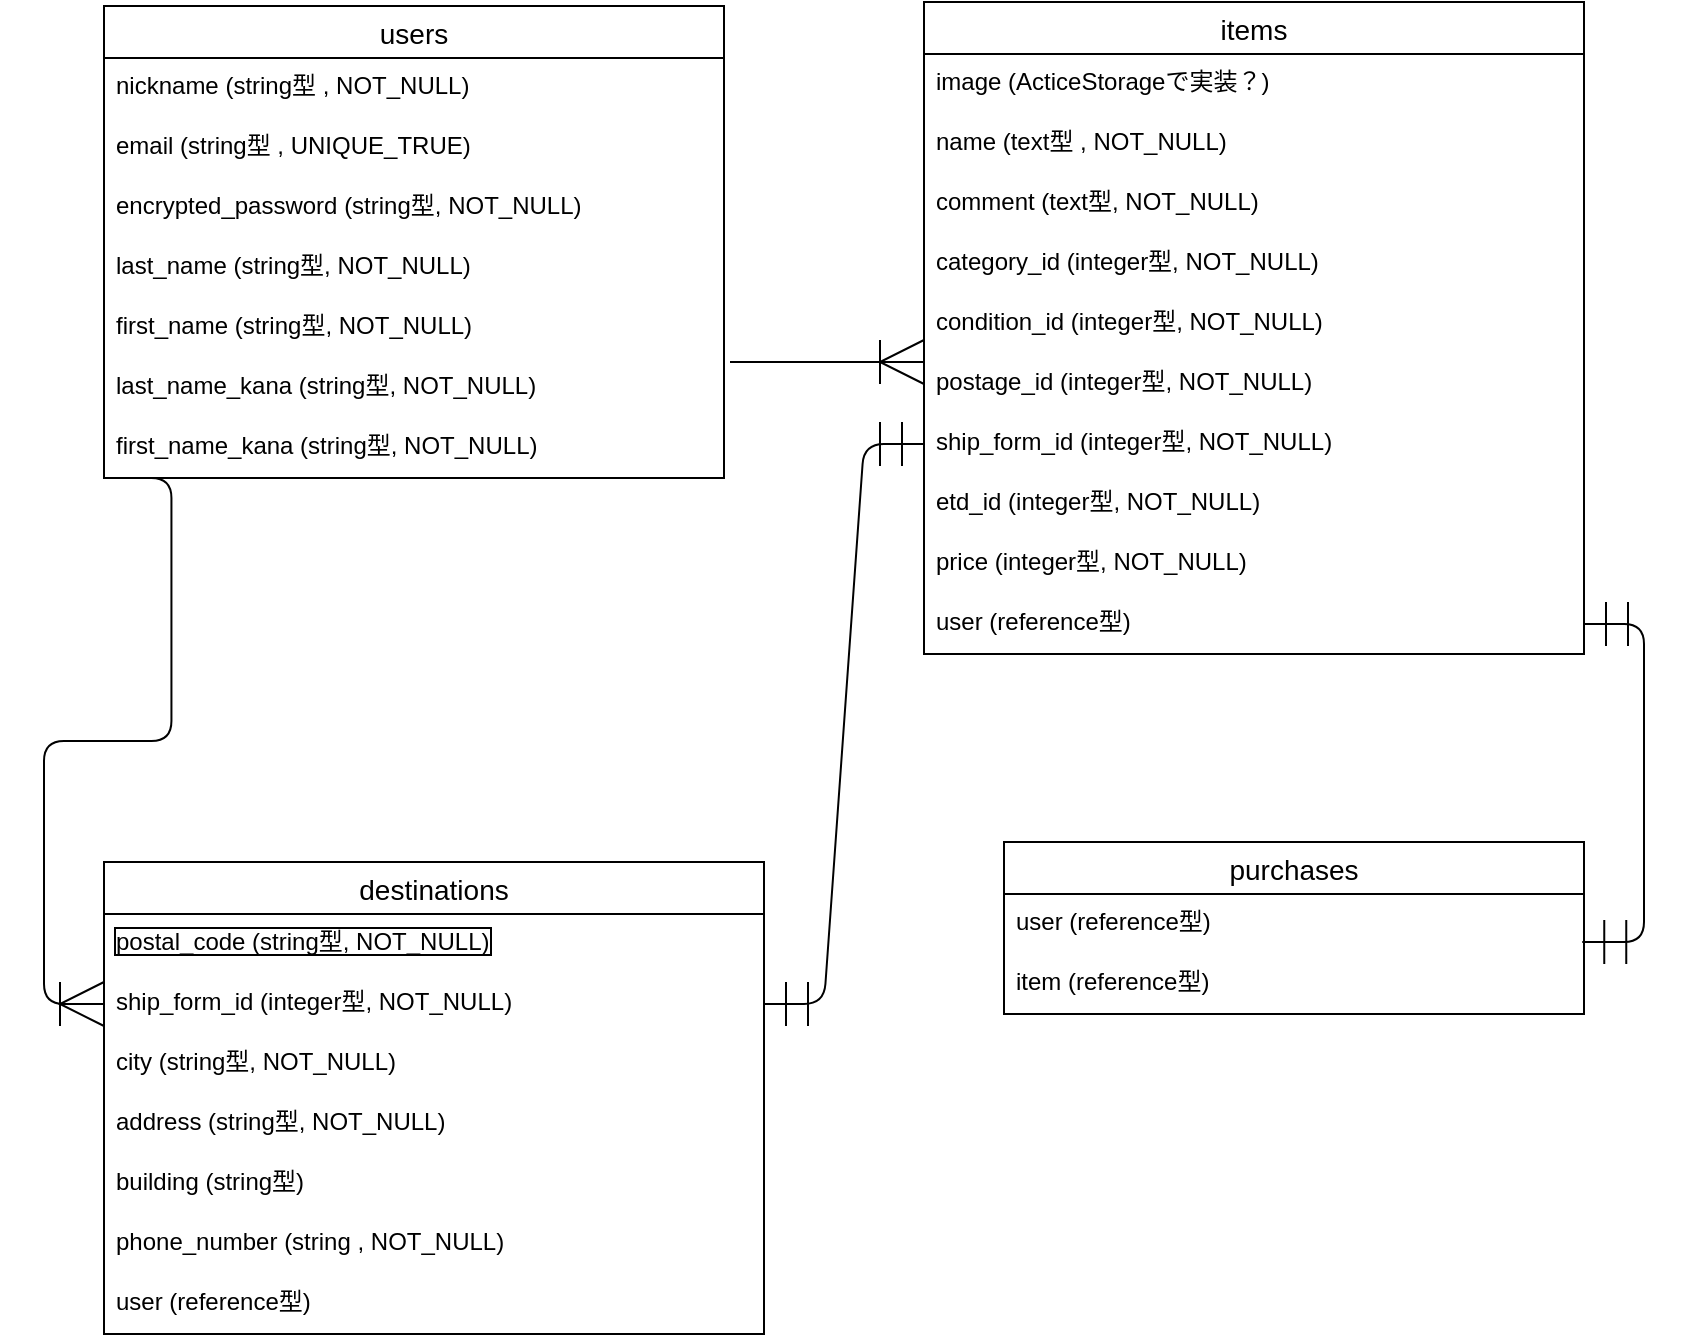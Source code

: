 <mxfile version="14.2.4" type="embed">
    <diagram id="oVMfPtNmBpE1I-Jup16u" name="ページ1">
        <mxGraphModel dx="1680" dy="932" grid="1" gridSize="10" guides="1" tooltips="1" connect="1" arrows="1" fold="1" page="1" pageScale="1" pageWidth="827" pageHeight="1169" background="none" math="0" shadow="0">
            <root>
                <mxCell id="0"/>
                <mxCell id="1" parent="0"/>
                <mxCell id="2" value="users" style="swimlane;fontStyle=0;childLayout=stackLayout;horizontal=1;startSize=26;horizontalStack=0;resizeParent=1;resizeParentMax=0;resizeLast=0;collapsible=1;marginBottom=0;align=center;fontSize=14;" parent="1" vertex="1">
                    <mxGeometry x="30" y="42" width="310" height="236" as="geometry"/>
                </mxCell>
                <mxCell id="3" value="nickname (string型 , NOT_NULL)" style="text;strokeColor=none;fillColor=none;spacingLeft=4;spacingRight=4;overflow=hidden;rotatable=0;points=[[0,0.5],[1,0.5]];portConstraint=eastwest;fontSize=12;" parent="2" vertex="1">
                    <mxGeometry y="26" width="310" height="30" as="geometry"/>
                </mxCell>
                <mxCell id="4" value="email (string型 , UNIQUE_TRUE)" style="text;strokeColor=none;fillColor=none;spacingLeft=4;spacingRight=4;overflow=hidden;rotatable=0;points=[[0,0.5],[1,0.5]];portConstraint=eastwest;fontSize=12;" parent="2" vertex="1">
                    <mxGeometry y="56" width="310" height="30" as="geometry"/>
                </mxCell>
                <mxCell id="5" value="encrypted_password (string型, NOT_NULL)" style="text;strokeColor=none;fillColor=none;spacingLeft=4;spacingRight=4;overflow=hidden;rotatable=0;points=[[0,0.5],[1,0.5]];portConstraint=eastwest;fontSize=12;" parent="2" vertex="1">
                    <mxGeometry y="86" width="310" height="30" as="geometry"/>
                </mxCell>
                <mxCell id="11" value="last_name (string型, NOT_NULL)" style="text;strokeColor=none;fillColor=none;spacingLeft=4;spacingRight=4;overflow=hidden;rotatable=0;points=[[0,0.5],[1,0.5]];portConstraint=eastwest;fontSize=12;" parent="2" vertex="1">
                    <mxGeometry y="116" width="310" height="30" as="geometry"/>
                </mxCell>
                <mxCell id="12" value="first_name (string型, NOT_NULL)" style="text;strokeColor=none;fillColor=none;spacingLeft=4;spacingRight=4;overflow=hidden;rotatable=0;points=[[0,0.5],[1,0.5]];portConstraint=eastwest;fontSize=12;" parent="2" vertex="1">
                    <mxGeometry y="146" width="310" height="30" as="geometry"/>
                </mxCell>
                <mxCell id="13" value="last_name_kana (string型, NOT_NULL)" style="text;strokeColor=none;fillColor=none;spacingLeft=4;spacingRight=4;overflow=hidden;rotatable=0;points=[[0,0.5],[1,0.5]];portConstraint=eastwest;fontSize=12;" parent="2" vertex="1">
                    <mxGeometry y="176" width="310" height="30" as="geometry"/>
                </mxCell>
                <mxCell id="14" value="first_name_kana (string型, NOT_NULL)" style="text;strokeColor=none;fillColor=none;spacingLeft=4;spacingRight=4;overflow=hidden;rotatable=0;points=[[0,0.5],[1,0.5]];portConstraint=eastwest;fontSize=12;" parent="2" vertex="1">
                    <mxGeometry y="206" width="310" height="30" as="geometry"/>
                </mxCell>
                <mxCell id="265" value="items" style="swimlane;fontStyle=0;childLayout=stackLayout;horizontal=1;startSize=26;horizontalStack=0;resizeParent=1;resizeParentMax=0;resizeLast=0;collapsible=1;marginBottom=0;align=center;fontSize=14;" parent="1" vertex="1">
                    <mxGeometry x="440" y="40" width="330" height="326" as="geometry"/>
                </mxCell>
                <mxCell id="266" value="image (ActiceStorageで実装？)" style="text;strokeColor=none;fillColor=none;spacingLeft=4;spacingRight=4;overflow=hidden;rotatable=0;points=[[0,0.5],[1,0.5]];portConstraint=eastwest;fontSize=12;" parent="265" vertex="1">
                    <mxGeometry y="26" width="330" height="30" as="geometry"/>
                </mxCell>
                <mxCell id="267" value="name (text型 , NOT_NULL)" style="text;strokeColor=none;fillColor=none;spacingLeft=4;spacingRight=4;overflow=hidden;rotatable=0;points=[[0,0.5],[1,0.5]];portConstraint=eastwest;fontSize=12;" parent="265" vertex="1">
                    <mxGeometry y="56" width="330" height="30" as="geometry"/>
                </mxCell>
                <mxCell id="268" value="comment (text型, NOT_NULL)" style="text;strokeColor=none;fillColor=none;spacingLeft=4;spacingRight=4;overflow=hidden;rotatable=0;points=[[0,0.5],[1,0.5]];portConstraint=eastwest;fontSize=12;" parent="265" vertex="1">
                    <mxGeometry y="86" width="330" height="30" as="geometry"/>
                </mxCell>
                <mxCell id="269" value="category_id (integer型, NOT_NULL)" style="text;strokeColor=none;fillColor=none;spacingLeft=4;spacingRight=4;overflow=hidden;rotatable=0;points=[[0,0.5],[1,0.5]];portConstraint=eastwest;fontSize=12;" parent="265" vertex="1">
                    <mxGeometry y="116" width="330" height="30" as="geometry"/>
                </mxCell>
                <mxCell id="270" value="condition_id (integer型, NOT_NULL)" style="text;strokeColor=none;fillColor=none;spacingLeft=4;spacingRight=4;overflow=hidden;rotatable=0;points=[[0,0.5],[1,0.5]];portConstraint=eastwest;fontSize=12;" parent="265" vertex="1">
                    <mxGeometry y="146" width="330" height="30" as="geometry"/>
                </mxCell>
                <mxCell id="271" value="postage_id (integer型, NOT_NULL)" style="text;strokeColor=none;fillColor=none;spacingLeft=4;spacingRight=4;overflow=hidden;rotatable=0;points=[[0,0.5],[1,0.5]];portConstraint=eastwest;fontSize=12;" parent="265" vertex="1">
                    <mxGeometry y="176" width="330" height="30" as="geometry"/>
                </mxCell>
                <mxCell id="272" value="ship_form_id (integer型, NOT_NULL)" style="text;strokeColor=none;fillColor=none;spacingLeft=4;spacingRight=4;overflow=hidden;rotatable=0;points=[[0,0.5],[1,0.5]];portConstraint=eastwest;fontSize=12;" parent="265" vertex="1">
                    <mxGeometry y="206" width="330" height="30" as="geometry"/>
                </mxCell>
                <mxCell id="273" value="etd_id (integer型, NOT_NULL)" style="text;strokeColor=none;fillColor=none;spacingLeft=4;spacingRight=4;overflow=hidden;rotatable=0;points=[[0,0.5],[1,0.5]];portConstraint=eastwest;fontSize=12;" parent="265" vertex="1">
                    <mxGeometry y="236" width="330" height="30" as="geometry"/>
                </mxCell>
                <mxCell id="274" value="price (integer型, NOT_NULL)" style="text;strokeColor=none;fillColor=none;spacingLeft=4;spacingRight=4;overflow=hidden;rotatable=0;points=[[0,0.5],[1,0.5]];portConstraint=eastwest;fontSize=12;" parent="265" vertex="1">
                    <mxGeometry y="266" width="330" height="30" as="geometry"/>
                </mxCell>
                <mxCell id="275" value="user (reference型)" style="text;strokeColor=none;fillColor=none;spacingLeft=4;spacingRight=4;overflow=hidden;rotatable=0;points=[[0,0.5],[1,0.5]];portConstraint=eastwest;fontSize=12;" parent="265" vertex="1">
                    <mxGeometry y="296" width="330" height="30" as="geometry"/>
                </mxCell>
                <mxCell id="276" value="destinations" style="swimlane;fontStyle=0;childLayout=stackLayout;horizontal=1;startSize=26;horizontalStack=0;resizeParent=1;resizeParentMax=0;resizeLast=0;collapsible=1;marginBottom=0;align=center;fontSize=14;" parent="1" vertex="1">
                    <mxGeometry x="30" y="470" width="330" height="236" as="geometry"/>
                </mxCell>
                <mxCell id="281" value="postal_code (string型, NOT_NULL)" style="text;strokeColor=none;fillColor=none;spacingLeft=4;spacingRight=4;overflow=hidden;rotatable=0;points=[[0,0.5],[1,0.5]];portConstraint=eastwest;fontSize=12;labelBorderColor=#000000;" parent="276" vertex="1">
                    <mxGeometry y="26" width="330" height="30" as="geometry"/>
                </mxCell>
                <mxCell id="282" value="ship_form_id (integer型, NOT_NULL)" style="text;strokeColor=none;fillColor=none;spacingLeft=4;spacingRight=4;overflow=hidden;rotatable=0;points=[[0,0.5],[1,0.5]];portConstraint=eastwest;fontSize=12;" parent="276" vertex="1">
                    <mxGeometry y="56" width="330" height="30" as="geometry"/>
                </mxCell>
                <mxCell id="283" value="city (string型, NOT_NULL)" style="text;strokeColor=none;fillColor=none;spacingLeft=4;spacingRight=4;overflow=hidden;rotatable=0;points=[[0,0.5],[1,0.5]];portConstraint=eastwest;fontSize=12;" parent="276" vertex="1">
                    <mxGeometry y="86" width="330" height="30" as="geometry"/>
                </mxCell>
                <mxCell id="284" value="address (string型, NOT_NULL)" style="text;strokeColor=none;fillColor=none;spacingLeft=4;spacingRight=4;overflow=hidden;rotatable=0;points=[[0,0.5],[1,0.5]];portConstraint=eastwest;fontSize=12;" parent="276" vertex="1">
                    <mxGeometry y="116" width="330" height="30" as="geometry"/>
                </mxCell>
                <mxCell id="285" value="building (string型)" style="text;strokeColor=none;fillColor=none;spacingLeft=4;spacingRight=4;overflow=hidden;rotatable=0;points=[[0,0.5],[1,0.5]];portConstraint=eastwest;fontSize=12;" parent="276" vertex="1">
                    <mxGeometry y="146" width="330" height="30" as="geometry"/>
                </mxCell>
                <mxCell id="287" value="phone_number (string , NOT_NULL)" style="text;strokeColor=none;fillColor=none;spacingLeft=4;spacingRight=4;overflow=hidden;rotatable=0;points=[[0,0.5],[1,0.5]];portConstraint=eastwest;fontSize=12;" parent="276" vertex="1">
                    <mxGeometry y="176" width="330" height="30" as="geometry"/>
                </mxCell>
                <mxCell id="286" value="user (reference型)" style="text;strokeColor=none;fillColor=none;spacingLeft=4;spacingRight=4;overflow=hidden;rotatable=0;points=[[0,0.5],[1,0.5]];portConstraint=eastwest;fontSize=12;" parent="276" vertex="1">
                    <mxGeometry y="206" width="330" height="30" as="geometry"/>
                </mxCell>
                <mxCell id="288" value="" style="edgeStyle=entityRelationEdgeStyle;fontSize=12;html=1;endArrow=ERoneToMany;strokeWidth=1;endSize=20;startSize=20;" parent="1" edge="1">
                    <mxGeometry width="100" height="100" relative="1" as="geometry">
                        <mxPoint x="343" y="220" as="sourcePoint"/>
                        <mxPoint x="440" y="220" as="targetPoint"/>
                    </mxGeometry>
                </mxCell>
                <mxCell id="290" value="" style="edgeStyle=entityRelationEdgeStyle;fontSize=12;html=1;endArrow=ERoneToMany;strokeWidth=1;entryX=0;entryY=0.5;entryDx=0;entryDy=0;endSize=20;exitX=0.012;exitY=1;exitDx=0;exitDy=0;exitPerimeter=0;" parent="1" edge="1" source="14">
                    <mxGeometry width="100" height="100" relative="1" as="geometry">
                        <mxPoint x="97" y="278" as="sourcePoint"/>
                        <mxPoint x="30" y="541" as="targetPoint"/>
                    </mxGeometry>
                </mxCell>
                <mxCell id="291" value="" style="edgeStyle=entityRelationEdgeStyle;fontSize=12;html=1;endArrow=ERmandOne;startArrow=ERmandOne;strokeWidth=1;endSize=20;startSize=20;exitX=1;exitY=0.5;exitDx=0;exitDy=0;entryX=0;entryY=0.5;entryDx=0;entryDy=0;" parent="1" target="272" edge="1">
                    <mxGeometry width="100" height="100" relative="1" as="geometry">
                        <mxPoint x="360" y="541" as="sourcePoint"/>
                        <mxPoint x="750" y="430" as="targetPoint"/>
                    </mxGeometry>
                </mxCell>
                <mxCell id="292" value="purchases" style="swimlane;fontStyle=0;childLayout=stackLayout;horizontal=1;startSize=26;horizontalStack=0;resizeParent=1;resizeParentMax=0;resizeLast=0;collapsible=1;marginBottom=0;align=center;fontSize=14;" vertex="1" parent="1">
                    <mxGeometry x="480" y="460" width="290" height="86" as="geometry"/>
                </mxCell>
                <mxCell id="303" value="user (reference型)" style="text;strokeColor=none;fillColor=none;spacingLeft=4;spacingRight=4;overflow=hidden;rotatable=0;points=[[0,0.5],[1,0.5]];portConstraint=eastwest;fontSize=12;" vertex="1" parent="292">
                    <mxGeometry y="26" width="290" height="30" as="geometry"/>
                </mxCell>
                <mxCell id="304" value="item (reference型)" style="text;strokeColor=none;fillColor=none;spacingLeft=4;spacingRight=4;overflow=hidden;rotatable=0;points=[[0,0.5],[1,0.5]];portConstraint=eastwest;fontSize=12;" vertex="1" parent="292">
                    <mxGeometry y="56" width="290" height="30" as="geometry"/>
                </mxCell>
                <mxCell id="307" value="" style="edgeStyle=entityRelationEdgeStyle;fontSize=12;html=1;endArrow=ERmandOne;startArrow=ERmandOne;entryX=0.997;entryY=0.8;entryDx=0;entryDy=0;entryPerimeter=0;endSize=20;startSize=20;" edge="1" parent="1" source="275" target="303">
                    <mxGeometry width="100" height="100" relative="1" as="geometry">
                        <mxPoint x="330" y="410" as="sourcePoint"/>
                        <mxPoint x="660" y="411" as="targetPoint"/>
                    </mxGeometry>
                </mxCell>
            </root>
        </mxGraphModel>
    </diagram>
</mxfile>